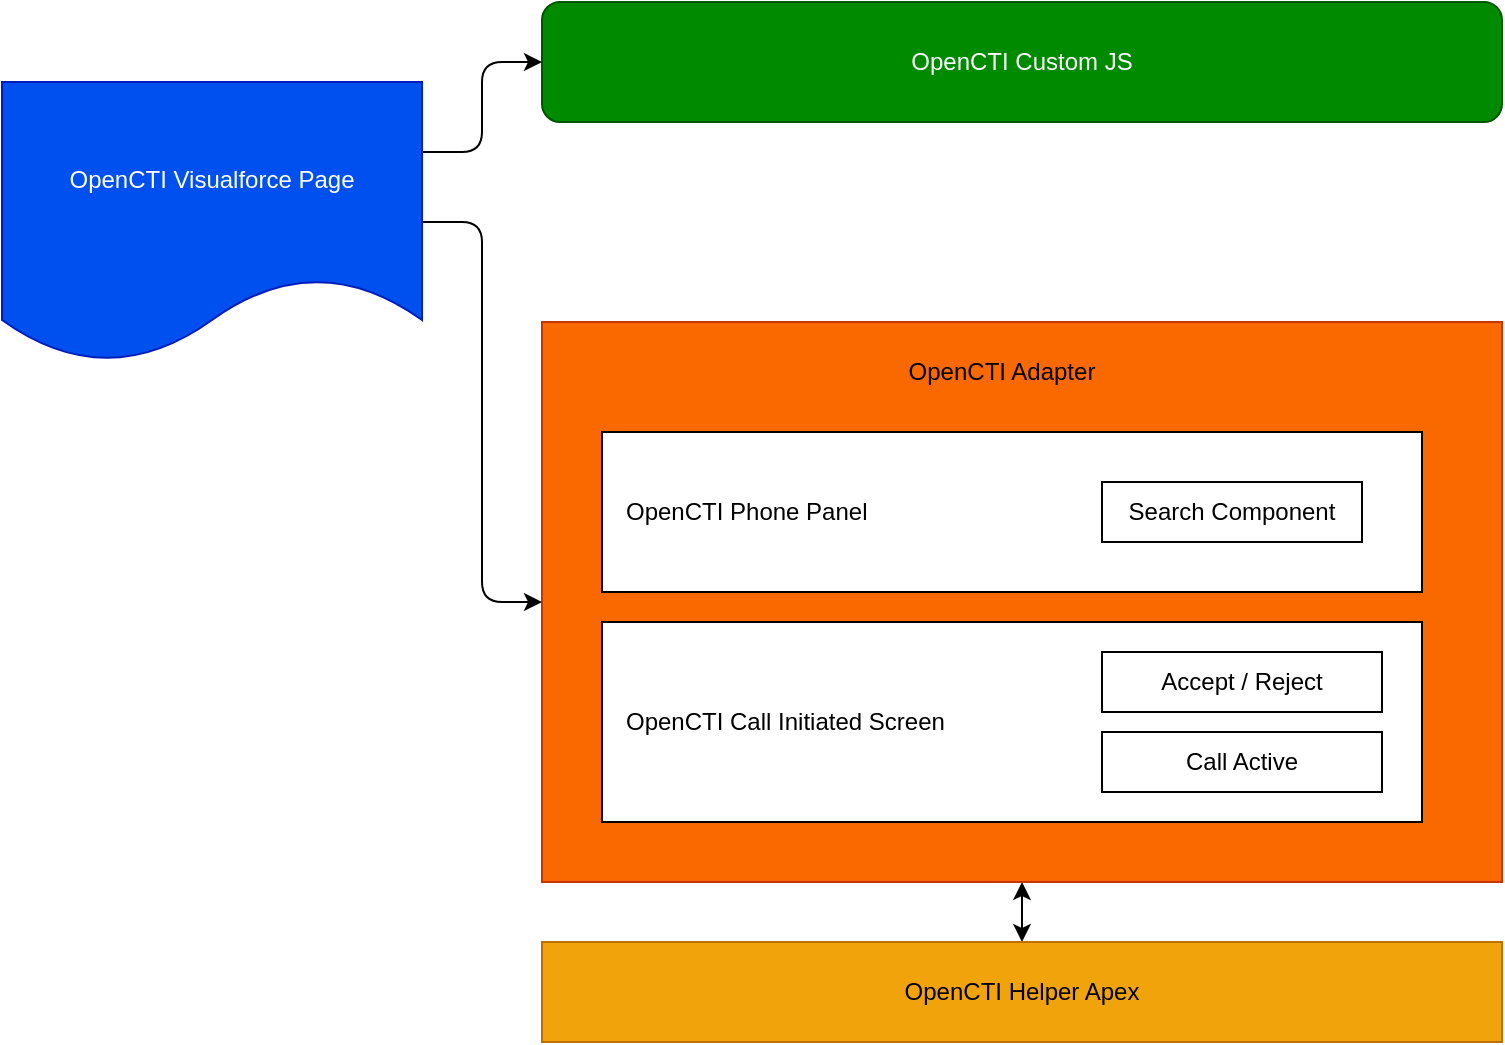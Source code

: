 <mxfile>
    <diagram id="vGHcxAx2SEV28hF0PzDb" name="Page-1">
        <mxGraphModel dx="888" dy="559" grid="1" gridSize="10" guides="1" tooltips="1" connect="1" arrows="1" fold="1" page="1" pageScale="1" pageWidth="850" pageHeight="1100" math="0" shadow="0">
            <root>
                <mxCell id="0"/>
                <mxCell id="1" parent="0"/>
                <mxCell id="3" value="OpenCTI Custom JS" style="rounded=1;whiteSpace=wrap;html=1;fillColor=#008a00;fontColor=#ffffff;strokeColor=#005700;" vertex="1" parent="1">
                    <mxGeometry x="310" y="80" width="480" height="60" as="geometry"/>
                </mxCell>
                <mxCell id="16" style="edgeStyle=none;html=1;exitX=0.5;exitY=1;exitDx=0;exitDy=0;entryX=0.5;entryY=0;entryDx=0;entryDy=0;startArrow=classic;startFill=1;" edge="1" parent="1" source="4" target="9">
                    <mxGeometry relative="1" as="geometry"/>
                </mxCell>
                <mxCell id="4" value="" style="rounded=0;whiteSpace=wrap;html=1;fillColor=#fa6800;fontColor=#000000;strokeColor=#C73500;" vertex="1" parent="1">
                    <mxGeometry x="310" y="240" width="480" height="280" as="geometry"/>
                </mxCell>
                <mxCell id="14" style="edgeStyle=orthogonalEdgeStyle;html=1;exitX=1;exitY=0.5;exitDx=0;exitDy=0;entryX=0;entryY=0.5;entryDx=0;entryDy=0;" edge="1" parent="1" source="5" target="4">
                    <mxGeometry relative="1" as="geometry"/>
                </mxCell>
                <mxCell id="15" style="edgeStyle=orthogonalEdgeStyle;html=1;exitX=1;exitY=0.25;exitDx=0;exitDy=0;entryX=0;entryY=0.5;entryDx=0;entryDy=0;" edge="1" parent="1" source="5" target="3">
                    <mxGeometry relative="1" as="geometry"/>
                </mxCell>
                <mxCell id="5" value="OpenCTI Visualforce Page" style="shape=document;whiteSpace=wrap;html=1;boundedLbl=1;fillColor=#0050ef;fontColor=#ffffff;strokeColor=#001DBC;" vertex="1" parent="1">
                    <mxGeometry x="40" y="120" width="210" height="140" as="geometry"/>
                </mxCell>
                <mxCell id="6" value="OpenCTI Adapter" style="text;html=1;strokeColor=none;fillColor=none;align=center;verticalAlign=middle;whiteSpace=wrap;rounded=0;" vertex="1" parent="1">
                    <mxGeometry x="490" y="240" width="100" height="50" as="geometry"/>
                </mxCell>
                <mxCell id="7" value="OpenCTI Phone Panel" style="rounded=0;whiteSpace=wrap;html=1;align=left;spacingLeft=10;" vertex="1" parent="1">
                    <mxGeometry x="340" y="295" width="410" height="80" as="geometry"/>
                </mxCell>
                <mxCell id="8" value="OpenCTI Call Initiated Screen" style="rounded=0;whiteSpace=wrap;html=1;align=left;spacingLeft=10;" vertex="1" parent="1">
                    <mxGeometry x="340" y="390" width="410" height="100" as="geometry"/>
                </mxCell>
                <mxCell id="9" value="OpenCTI Helper Apex" style="rounded=0;whiteSpace=wrap;html=1;fillColor=#f0a30a;fontColor=#000000;strokeColor=#BD7000;" vertex="1" parent="1">
                    <mxGeometry x="310" y="550" width="480" height="50" as="geometry"/>
                </mxCell>
                <mxCell id="10" value="Search Component" style="rounded=0;whiteSpace=wrap;html=1;" vertex="1" parent="1">
                    <mxGeometry x="590" y="320" width="130" height="30" as="geometry"/>
                </mxCell>
                <mxCell id="11" value="Accept / Reject" style="rounded=0;whiteSpace=wrap;html=1;" vertex="1" parent="1">
                    <mxGeometry x="590" y="405" width="140" height="30" as="geometry"/>
                </mxCell>
                <mxCell id="12" value="Call Active" style="rounded=0;whiteSpace=wrap;html=1;" vertex="1" parent="1">
                    <mxGeometry x="590" y="445" width="140" height="30" as="geometry"/>
                </mxCell>
            </root>
        </mxGraphModel>
    </diagram>
</mxfile>